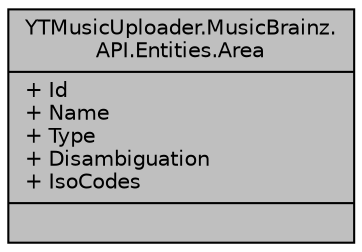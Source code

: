 digraph "YTMusicUploader.MusicBrainz.API.Entities.Area"
{
 // LATEX_PDF_SIZE
  edge [fontname="Helvetica",fontsize="10",labelfontname="Helvetica",labelfontsize="10"];
  node [fontname="Helvetica",fontsize="10",shape=record];
  Node1 [label="{YTMusicUploader.MusicBrainz.\lAPI.Entities.Area\n|+ Id\l+ Name\l+ Type\l+ Disambiguation\l+ IsoCodes\l|}",height=0.2,width=0.4,color="black", fillcolor="grey75", style="filled", fontcolor="black",tooltip="Areas are geographic regions or settlements."];
}
